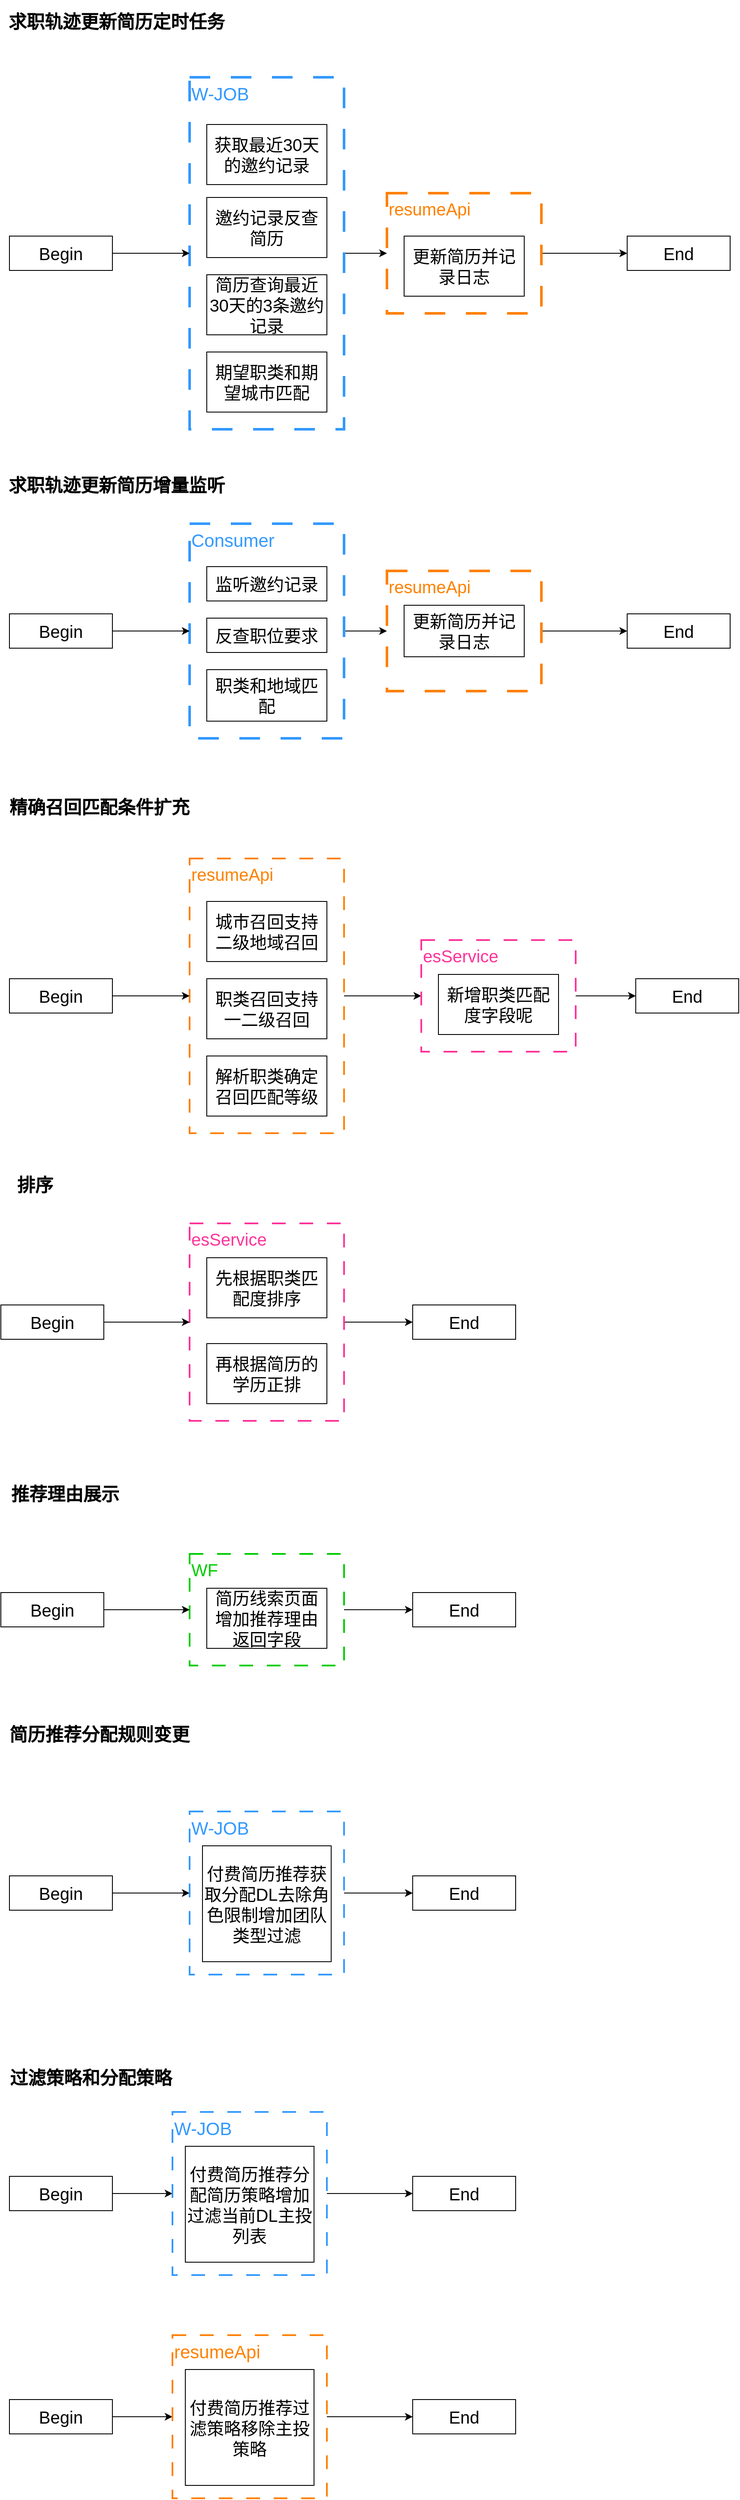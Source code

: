 <mxfile version="22.0.8" type="github">
  <diagram name="第 1 页" id="ihjfTGa4Z9mBENfCkQT5">
    <mxGraphModel dx="1834" dy="1190" grid="1" gridSize="10" guides="1" tooltips="1" connect="1" arrows="1" fold="1" page="0" pageScale="1" pageWidth="827" pageHeight="1169" math="0" shadow="0">
      <root>
        <mxCell id="0" />
        <mxCell id="1" parent="0" />
        <mxCell id="Ea9zUbj0oUbrzYRTjW1f-66" style="edgeStyle=orthogonalEdgeStyle;rounded=0;orthogonalLoop=1;jettySize=auto;html=1;entryX=0;entryY=0.5;entryDx=0;entryDy=0;" edge="1" parent="1" source="Ea9zUbj0oUbrzYRTjW1f-63" target="Ea9zUbj0oUbrzYRTjW1f-65">
          <mxGeometry relative="1" as="geometry" />
        </mxCell>
        <mxCell id="Ea9zUbj0oUbrzYRTjW1f-63" value="esService" style="rounded=0;whiteSpace=wrap;html=1;dashed=1;dashPattern=8 8;strokeColor=#FF3399;strokeWidth=2;verticalAlign=top;align=left;fontSize=20;fontColor=#FF3399;" vertex="1" parent="1">
          <mxGeometry x="100" y="1345" width="180" height="230" as="geometry" />
        </mxCell>
        <mxCell id="Ea9zUbj0oUbrzYRTjW1f-70" style="edgeStyle=orthogonalEdgeStyle;rounded=0;orthogonalLoop=1;jettySize=auto;html=1;entryX=0;entryY=0.5;entryDx=0;entryDy=0;" edge="1" parent="1" source="Ea9zUbj0oUbrzYRTjW1f-50" target="Ea9zUbj0oUbrzYRTjW1f-67">
          <mxGeometry relative="1" as="geometry" />
        </mxCell>
        <mxCell id="Ea9zUbj0oUbrzYRTjW1f-50" value="resumeApi" style="rounded=0;whiteSpace=wrap;html=1;dashed=1;dashPattern=8 8;strokeColor=#FF8000;strokeWidth=2;verticalAlign=top;align=left;fontSize=20;fontColor=#FF8000;" vertex="1" parent="1">
          <mxGeometry x="100" y="920" width="180" height="320" as="geometry" />
        </mxCell>
        <mxCell id="Ea9zUbj0oUbrzYRTjW1f-38" style="edgeStyle=orthogonalEdgeStyle;rounded=0;orthogonalLoop=1;jettySize=auto;html=1;entryX=0;entryY=0.5;entryDx=0;entryDy=0;" edge="1" parent="1" source="Ea9zUbj0oUbrzYRTjW1f-35" target="Ea9zUbj0oUbrzYRTjW1f-32">
          <mxGeometry relative="1" as="geometry" />
        </mxCell>
        <mxCell id="Ea9zUbj0oUbrzYRTjW1f-35" value="resumeApi" style="rounded=0;whiteSpace=wrap;html=1;dashed=1;dashPattern=8 8;strokeColor=#FF8000;strokeWidth=3;verticalAlign=top;align=left;fontSize=20;fontColor=#FF8000;" vertex="1" parent="1">
          <mxGeometry x="330" y="585" width="180" height="140" as="geometry" />
        </mxCell>
        <mxCell id="Ea9zUbj0oUbrzYRTjW1f-37" style="edgeStyle=orthogonalEdgeStyle;rounded=0;orthogonalLoop=1;jettySize=auto;html=1;entryX=0;entryY=0.5;entryDx=0;entryDy=0;" edge="1" parent="1" source="Ea9zUbj0oUbrzYRTjW1f-34" target="Ea9zUbj0oUbrzYRTjW1f-35">
          <mxGeometry relative="1" as="geometry" />
        </mxCell>
        <mxCell id="Ea9zUbj0oUbrzYRTjW1f-34" value="Consumer" style="rounded=0;whiteSpace=wrap;html=1;dashed=1;dashPattern=8 8;strokeColor=#3399FF;strokeWidth=3;align=left;horizontal=1;verticalAlign=top;fontSize=21;fontColor=#3399FF;" vertex="1" parent="1">
          <mxGeometry x="100" y="530" width="180" height="250" as="geometry" />
        </mxCell>
        <mxCell id="Ea9zUbj0oUbrzYRTjW1f-40" style="edgeStyle=orthogonalEdgeStyle;rounded=0;orthogonalLoop=1;jettySize=auto;html=1;entryX=0;entryY=0.5;entryDx=0;entryDy=0;" edge="1" parent="1" source="Ea9zUbj0oUbrzYRTjW1f-24" target="Ea9zUbj0oUbrzYRTjW1f-18">
          <mxGeometry relative="1" as="geometry" />
        </mxCell>
        <mxCell id="Ea9zUbj0oUbrzYRTjW1f-24" value="resumeApi" style="rounded=0;whiteSpace=wrap;html=1;dashed=1;dashPattern=8 8;strokeColor=#FF8000;strokeWidth=3;verticalAlign=top;align=left;fontSize=20;fontColor=#FF8000;" vertex="1" parent="1">
          <mxGeometry x="330" y="145" width="180" height="140" as="geometry" />
        </mxCell>
        <mxCell id="Ea9zUbj0oUbrzYRTjW1f-39" style="edgeStyle=orthogonalEdgeStyle;rounded=0;orthogonalLoop=1;jettySize=auto;html=1;entryX=0;entryY=0.5;entryDx=0;entryDy=0;" edge="1" parent="1" source="Ea9zUbj0oUbrzYRTjW1f-19" target="Ea9zUbj0oUbrzYRTjW1f-24">
          <mxGeometry relative="1" as="geometry" />
        </mxCell>
        <mxCell id="Ea9zUbj0oUbrzYRTjW1f-19" value="W-JOB" style="rounded=0;whiteSpace=wrap;html=1;dashed=1;dashPattern=8 8;strokeColor=#3399FF;strokeWidth=3;align=left;horizontal=1;verticalAlign=top;fontSize=21;fontColor=#3399FF;" vertex="1" parent="1">
          <mxGeometry x="100" y="10" width="180" height="410" as="geometry" />
        </mxCell>
        <mxCell id="Ea9zUbj0oUbrzYRTjW1f-1" value="求职轨迹更新简历定时任务" style="text;html=1;strokeColor=none;fillColor=none;align=center;verticalAlign=middle;whiteSpace=wrap;rounded=0;fontSize=21;fontStyle=1" vertex="1" parent="1">
          <mxGeometry x="-120" y="-80" width="270" height="50" as="geometry" />
        </mxCell>
        <mxCell id="Ea9zUbj0oUbrzYRTjW1f-22" style="edgeStyle=orthogonalEdgeStyle;rounded=0;orthogonalLoop=1;jettySize=auto;html=1;entryX=0;entryY=0.5;entryDx=0;entryDy=0;" edge="1" parent="1" source="Ea9zUbj0oUbrzYRTjW1f-3" target="Ea9zUbj0oUbrzYRTjW1f-19">
          <mxGeometry relative="1" as="geometry" />
        </mxCell>
        <mxCell id="Ea9zUbj0oUbrzYRTjW1f-3" value="Begin" style="rounded=0;whiteSpace=wrap;html=1;fontSize=20;" vertex="1" parent="1">
          <mxGeometry x="-110" y="195" width="120" height="40" as="geometry" />
        </mxCell>
        <mxCell id="Ea9zUbj0oUbrzYRTjW1f-4" value="获取最近30天的邀约记录" style="rounded=0;whiteSpace=wrap;html=1;fontSize=20;" vertex="1" parent="1">
          <mxGeometry x="120" y="65" width="140" height="70" as="geometry" />
        </mxCell>
        <mxCell id="Ea9zUbj0oUbrzYRTjW1f-8" value="邀约记录反查简历" style="rounded=0;whiteSpace=wrap;html=1;fontSize=20;" vertex="1" parent="1">
          <mxGeometry x="120" y="150" width="140" height="70" as="geometry" />
        </mxCell>
        <mxCell id="Ea9zUbj0oUbrzYRTjW1f-10" value="简历查询最近30天的3条邀约记录" style="rounded=0;whiteSpace=wrap;html=1;fontSize=20;" vertex="1" parent="1">
          <mxGeometry x="120" y="240" width="140" height="70" as="geometry" />
        </mxCell>
        <mxCell id="Ea9zUbj0oUbrzYRTjW1f-12" value="期望职类和期望城市匹配" style="rounded=0;whiteSpace=wrap;html=1;fontSize=20;" vertex="1" parent="1">
          <mxGeometry x="120" y="330" width="140" height="70" as="geometry" />
        </mxCell>
        <mxCell id="Ea9zUbj0oUbrzYRTjW1f-14" value="更新简历并记录日志" style="rounded=0;whiteSpace=wrap;html=1;fontSize=20;" vertex="1" parent="1">
          <mxGeometry x="350" y="195" width="140" height="70" as="geometry" />
        </mxCell>
        <mxCell id="Ea9zUbj0oUbrzYRTjW1f-18" value="End" style="rounded=0;whiteSpace=wrap;html=1;fontSize=20;" vertex="1" parent="1">
          <mxGeometry x="610" y="195" width="120" height="40" as="geometry" />
        </mxCell>
        <mxCell id="Ea9zUbj0oUbrzYRTjW1f-25" value="求职轨迹更新简历增量监听" style="text;html=1;strokeColor=none;fillColor=none;align=center;verticalAlign=middle;whiteSpace=wrap;rounded=0;fontSize=21;fontStyle=1" vertex="1" parent="1">
          <mxGeometry x="-120" y="460" width="270" height="50" as="geometry" />
        </mxCell>
        <mxCell id="Ea9zUbj0oUbrzYRTjW1f-36" style="edgeStyle=orthogonalEdgeStyle;rounded=0;orthogonalLoop=1;jettySize=auto;html=1;entryX=0;entryY=0.5;entryDx=0;entryDy=0;" edge="1" parent="1" source="Ea9zUbj0oUbrzYRTjW1f-26" target="Ea9zUbj0oUbrzYRTjW1f-34">
          <mxGeometry relative="1" as="geometry" />
        </mxCell>
        <mxCell id="Ea9zUbj0oUbrzYRTjW1f-26" value="Begin" style="rounded=0;whiteSpace=wrap;html=1;fontSize=20;" vertex="1" parent="1">
          <mxGeometry x="-110" y="635" width="120" height="40" as="geometry" />
        </mxCell>
        <mxCell id="Ea9zUbj0oUbrzYRTjW1f-27" value="监听邀约记录" style="whiteSpace=wrap;html=1;fontSize=20;rounded=0;" vertex="1" parent="1">
          <mxGeometry x="120" y="580" width="140" height="40" as="geometry" />
        </mxCell>
        <mxCell id="Ea9zUbj0oUbrzYRTjW1f-29" value="反查职位要求" style="whiteSpace=wrap;html=1;fontSize=20;rounded=0;" vertex="1" parent="1">
          <mxGeometry x="120" y="640" width="140" height="40" as="geometry" />
        </mxCell>
        <mxCell id="Ea9zUbj0oUbrzYRTjW1f-30" value="职类和地域匹配" style="whiteSpace=wrap;html=1;fontSize=20;rounded=0;" vertex="1" parent="1">
          <mxGeometry x="120" y="700" width="140" height="60" as="geometry" />
        </mxCell>
        <mxCell id="Ea9zUbj0oUbrzYRTjW1f-31" value="更新简历并记录日志" style="whiteSpace=wrap;html=1;fontSize=20;rounded=0;" vertex="1" parent="1">
          <mxGeometry x="350" y="625" width="140" height="60" as="geometry" />
        </mxCell>
        <mxCell id="Ea9zUbj0oUbrzYRTjW1f-32" value="End" style="rounded=0;whiteSpace=wrap;html=1;fontSize=20;" vertex="1" parent="1">
          <mxGeometry x="610" y="635" width="120" height="40" as="geometry" />
        </mxCell>
        <mxCell id="Ea9zUbj0oUbrzYRTjW1f-41" value="精确召回匹配条件扩充" style="text;html=1;strokeColor=none;fillColor=none;align=center;verticalAlign=middle;whiteSpace=wrap;rounded=0;fontSize=21;fontStyle=1" vertex="1" parent="1">
          <mxGeometry x="-120" y="840" width="230" height="40" as="geometry" />
        </mxCell>
        <mxCell id="Ea9zUbj0oUbrzYRTjW1f-51" style="edgeStyle=orthogonalEdgeStyle;rounded=0;orthogonalLoop=1;jettySize=auto;html=1;entryX=0;entryY=0.5;entryDx=0;entryDy=0;" edge="1" parent="1" source="Ea9zUbj0oUbrzYRTjW1f-43" target="Ea9zUbj0oUbrzYRTjW1f-50">
          <mxGeometry relative="1" as="geometry" />
        </mxCell>
        <mxCell id="Ea9zUbj0oUbrzYRTjW1f-43" value="Begin" style="rounded=0;whiteSpace=wrap;html=1;fontSize=20;" vertex="1" parent="1">
          <mxGeometry x="-110" y="1060" width="120" height="40" as="geometry" />
        </mxCell>
        <mxCell id="Ea9zUbj0oUbrzYRTjW1f-46" value="城市召回支持二级地域召回" style="whiteSpace=wrap;html=1;fontSize=20;rounded=0;" vertex="1" parent="1">
          <mxGeometry x="120" y="970" width="140" height="70" as="geometry" />
        </mxCell>
        <mxCell id="Ea9zUbj0oUbrzYRTjW1f-48" value="职类召回支持一二级召回" style="whiteSpace=wrap;html=1;fontSize=20;rounded=0;" vertex="1" parent="1">
          <mxGeometry x="120" y="1060" width="140" height="70" as="geometry" />
        </mxCell>
        <mxCell id="Ea9zUbj0oUbrzYRTjW1f-54" value="解析职类确定召回匹配等级" style="whiteSpace=wrap;html=1;fontSize=20;rounded=0;" vertex="1" parent="1">
          <mxGeometry x="120" y="1150" width="140" height="70" as="geometry" />
        </mxCell>
        <mxCell id="Ea9zUbj0oUbrzYRTjW1f-58" value="排序" style="text;html=1;strokeColor=none;fillColor=none;align=center;verticalAlign=middle;whiteSpace=wrap;rounded=0;fontSize=21;fontStyle=1" vertex="1" parent="1">
          <mxGeometry x="-120" y="1280" width="80" height="40" as="geometry" />
        </mxCell>
        <mxCell id="Ea9zUbj0oUbrzYRTjW1f-64" style="edgeStyle=orthogonalEdgeStyle;rounded=0;orthogonalLoop=1;jettySize=auto;html=1;entryX=0;entryY=0.5;entryDx=0;entryDy=0;" edge="1" parent="1" source="Ea9zUbj0oUbrzYRTjW1f-60" target="Ea9zUbj0oUbrzYRTjW1f-63">
          <mxGeometry relative="1" as="geometry" />
        </mxCell>
        <mxCell id="Ea9zUbj0oUbrzYRTjW1f-60" value="Begin" style="rounded=0;whiteSpace=wrap;html=1;fontSize=20;" vertex="1" parent="1">
          <mxGeometry x="-120" y="1440" width="120" height="40" as="geometry" />
        </mxCell>
        <mxCell id="Ea9zUbj0oUbrzYRTjW1f-61" value="先根据职类匹配度排序" style="whiteSpace=wrap;html=1;fontSize=20;rounded=0;" vertex="1" parent="1">
          <mxGeometry x="120" y="1385" width="140" height="70" as="geometry" />
        </mxCell>
        <mxCell id="Ea9zUbj0oUbrzYRTjW1f-62" value="再根据简历的学历正排" style="whiteSpace=wrap;html=1;fontSize=20;rounded=0;" vertex="1" parent="1">
          <mxGeometry x="120" y="1485" width="140" height="70" as="geometry" />
        </mxCell>
        <mxCell id="Ea9zUbj0oUbrzYRTjW1f-65" value="End" style="rounded=0;whiteSpace=wrap;html=1;fontSize=20;" vertex="1" parent="1">
          <mxGeometry x="360" y="1440" width="120" height="40" as="geometry" />
        </mxCell>
        <mxCell id="Ea9zUbj0oUbrzYRTjW1f-72" style="edgeStyle=orthogonalEdgeStyle;rounded=0;orthogonalLoop=1;jettySize=auto;html=1;" edge="1" parent="1" source="Ea9zUbj0oUbrzYRTjW1f-67" target="Ea9zUbj0oUbrzYRTjW1f-71">
          <mxGeometry relative="1" as="geometry" />
        </mxCell>
        <mxCell id="Ea9zUbj0oUbrzYRTjW1f-67" value="esService" style="rounded=0;whiteSpace=wrap;html=1;dashed=1;dashPattern=8 8;strokeColor=#FF3399;strokeWidth=2;verticalAlign=top;align=left;fontSize=20;fontColor=#FF3399;" vertex="1" parent="1">
          <mxGeometry x="370" y="1015" width="180" height="130" as="geometry" />
        </mxCell>
        <mxCell id="Ea9zUbj0oUbrzYRTjW1f-69" value="新增职类匹配度字段呢" style="whiteSpace=wrap;html=1;fontSize=20;rounded=0;" vertex="1" parent="1">
          <mxGeometry x="390" y="1055" width="140" height="70" as="geometry" />
        </mxCell>
        <mxCell id="Ea9zUbj0oUbrzYRTjW1f-71" value="End" style="rounded=0;whiteSpace=wrap;html=1;fontSize=20;" vertex="1" parent="1">
          <mxGeometry x="620" y="1060" width="120" height="40" as="geometry" />
        </mxCell>
        <mxCell id="Ea9zUbj0oUbrzYRTjW1f-73" style="edgeStyle=orthogonalEdgeStyle;rounded=0;orthogonalLoop=1;jettySize=auto;html=1;entryX=0;entryY=0.5;entryDx=0;entryDy=0;" edge="1" parent="1" source="Ea9zUbj0oUbrzYRTjW1f-74" target="Ea9zUbj0oUbrzYRTjW1f-79">
          <mxGeometry relative="1" as="geometry" />
        </mxCell>
        <mxCell id="Ea9zUbj0oUbrzYRTjW1f-74" value="WF" style="rounded=0;whiteSpace=wrap;html=1;dashed=1;dashPattern=8 8;strokeColor=#00CC00;strokeWidth=2;verticalAlign=top;align=left;fontSize=20;fontColor=#00CC00;" vertex="1" parent="1">
          <mxGeometry x="100" y="1730" width="180" height="130" as="geometry" />
        </mxCell>
        <mxCell id="Ea9zUbj0oUbrzYRTjW1f-75" style="edgeStyle=orthogonalEdgeStyle;rounded=0;orthogonalLoop=1;jettySize=auto;html=1;entryX=0;entryY=0.5;entryDx=0;entryDy=0;" edge="1" parent="1" source="Ea9zUbj0oUbrzYRTjW1f-76" target="Ea9zUbj0oUbrzYRTjW1f-74">
          <mxGeometry relative="1" as="geometry" />
        </mxCell>
        <mxCell id="Ea9zUbj0oUbrzYRTjW1f-76" value="Begin" style="rounded=0;whiteSpace=wrap;html=1;fontSize=20;" vertex="1" parent="1">
          <mxGeometry x="-120" y="1775" width="120" height="40" as="geometry" />
        </mxCell>
        <mxCell id="Ea9zUbj0oUbrzYRTjW1f-77" value="简历线索页面增加推荐理由返回字段" style="whiteSpace=wrap;html=1;fontSize=20;rounded=0;" vertex="1" parent="1">
          <mxGeometry x="120" y="1770" width="140" height="70" as="geometry" />
        </mxCell>
        <mxCell id="Ea9zUbj0oUbrzYRTjW1f-79" value="End" style="rounded=0;whiteSpace=wrap;html=1;fontSize=20;" vertex="1" parent="1">
          <mxGeometry x="360" y="1775" width="120" height="40" as="geometry" />
        </mxCell>
        <mxCell id="Ea9zUbj0oUbrzYRTjW1f-80" value="推荐理由展示" style="text;html=1;strokeColor=none;fillColor=none;align=center;verticalAlign=middle;whiteSpace=wrap;rounded=0;fontSize=21;fontStyle=1" vertex="1" parent="1">
          <mxGeometry x="-120" y="1640" width="150" height="40" as="geometry" />
        </mxCell>
        <mxCell id="Ea9zUbj0oUbrzYRTjW1f-81" value="简历推荐分配规则变更" style="text;html=1;strokeColor=none;fillColor=none;align=center;verticalAlign=middle;whiteSpace=wrap;rounded=0;fontSize=21;fontStyle=1" vertex="1" parent="1">
          <mxGeometry x="-120" y="1920" width="230" height="40" as="geometry" />
        </mxCell>
        <mxCell id="Ea9zUbj0oUbrzYRTjW1f-86" style="edgeStyle=orthogonalEdgeStyle;rounded=0;orthogonalLoop=1;jettySize=auto;html=1;entryX=0;entryY=0.5;entryDx=0;entryDy=0;" edge="1" parent="1" source="Ea9zUbj0oUbrzYRTjW1f-82" target="Ea9zUbj0oUbrzYRTjW1f-84">
          <mxGeometry relative="1" as="geometry" />
        </mxCell>
        <mxCell id="Ea9zUbj0oUbrzYRTjW1f-82" value="Begin" style="rounded=0;whiteSpace=wrap;html=1;fontSize=20;" vertex="1" parent="1">
          <mxGeometry x="-110" y="2105" width="120" height="40" as="geometry" />
        </mxCell>
        <mxCell id="Ea9zUbj0oUbrzYRTjW1f-88" style="edgeStyle=orthogonalEdgeStyle;rounded=0;orthogonalLoop=1;jettySize=auto;html=1;entryX=0;entryY=0.5;entryDx=0;entryDy=0;" edge="1" parent="1" source="Ea9zUbj0oUbrzYRTjW1f-84" target="Ea9zUbj0oUbrzYRTjW1f-87">
          <mxGeometry relative="1" as="geometry" />
        </mxCell>
        <mxCell id="Ea9zUbj0oUbrzYRTjW1f-84" value="W-JOB" style="rounded=0;whiteSpace=wrap;html=1;dashed=1;dashPattern=8 8;strokeColor=#3399FF;strokeWidth=2;align=left;horizontal=1;verticalAlign=top;fontSize=21;fontColor=#3399FF;" vertex="1" parent="1">
          <mxGeometry x="100" y="2030" width="180" height="190" as="geometry" />
        </mxCell>
        <mxCell id="Ea9zUbj0oUbrzYRTjW1f-85" value="付费简历推荐获取分配DL去除角色限制增加团队类型过滤" style="whiteSpace=wrap;html=1;fontSize=20;rounded=0;" vertex="1" parent="1">
          <mxGeometry x="115" y="2070" width="150" height="135" as="geometry" />
        </mxCell>
        <mxCell id="Ea9zUbj0oUbrzYRTjW1f-87" value="End" style="rounded=0;whiteSpace=wrap;html=1;fontSize=20;" vertex="1" parent="1">
          <mxGeometry x="360" y="2105" width="120" height="40" as="geometry" />
        </mxCell>
        <mxCell id="Ea9zUbj0oUbrzYRTjW1f-89" value="过滤策略和分配策略" style="text;html=1;strokeColor=none;fillColor=none;align=center;verticalAlign=middle;whiteSpace=wrap;rounded=0;fontSize=21;fontStyle=1" vertex="1" parent="1">
          <mxGeometry x="-120" y="2320" width="210" height="40" as="geometry" />
        </mxCell>
        <mxCell id="Ea9zUbj0oUbrzYRTjW1f-94" style="edgeStyle=orthogonalEdgeStyle;rounded=0;orthogonalLoop=1;jettySize=auto;html=1;entryX=0;entryY=0.5;entryDx=0;entryDy=0;" edge="1" parent="1" source="Ea9zUbj0oUbrzYRTjW1f-90" target="Ea9zUbj0oUbrzYRTjW1f-92">
          <mxGeometry relative="1" as="geometry" />
        </mxCell>
        <mxCell id="Ea9zUbj0oUbrzYRTjW1f-90" value="Begin" style="rounded=0;whiteSpace=wrap;html=1;fontSize=20;" vertex="1" parent="1">
          <mxGeometry x="-110" y="2455" width="120" height="40" as="geometry" />
        </mxCell>
        <mxCell id="Ea9zUbj0oUbrzYRTjW1f-96" style="edgeStyle=orthogonalEdgeStyle;rounded=0;orthogonalLoop=1;jettySize=auto;html=1;entryX=0;entryY=0.5;entryDx=0;entryDy=0;" edge="1" parent="1" source="Ea9zUbj0oUbrzYRTjW1f-92" target="Ea9zUbj0oUbrzYRTjW1f-95">
          <mxGeometry relative="1" as="geometry" />
        </mxCell>
        <mxCell id="Ea9zUbj0oUbrzYRTjW1f-92" value="W-JOB" style="rounded=0;whiteSpace=wrap;html=1;dashed=1;dashPattern=8 8;strokeColor=#3399FF;strokeWidth=2;align=left;horizontal=1;verticalAlign=top;fontSize=21;fontColor=#3399FF;" vertex="1" parent="1">
          <mxGeometry x="80" y="2380" width="180" height="190" as="geometry" />
        </mxCell>
        <mxCell id="Ea9zUbj0oUbrzYRTjW1f-93" value="付费简历推荐分配简历策略增加过滤当前DL主投列表" style="whiteSpace=wrap;html=1;fontSize=20;rounded=0;" vertex="1" parent="1">
          <mxGeometry x="95" y="2420" width="150" height="135" as="geometry" />
        </mxCell>
        <mxCell id="Ea9zUbj0oUbrzYRTjW1f-95" value="End" style="rounded=0;whiteSpace=wrap;html=1;fontSize=20;" vertex="1" parent="1">
          <mxGeometry x="360" y="2455" width="120" height="40" as="geometry" />
        </mxCell>
        <mxCell id="Ea9zUbj0oUbrzYRTjW1f-97" style="edgeStyle=orthogonalEdgeStyle;rounded=0;orthogonalLoop=1;jettySize=auto;html=1;entryX=0;entryY=0.5;entryDx=0;entryDy=0;" edge="1" parent="1" source="Ea9zUbj0oUbrzYRTjW1f-98" target="Ea9zUbj0oUbrzYRTjW1f-100">
          <mxGeometry relative="1" as="geometry" />
        </mxCell>
        <mxCell id="Ea9zUbj0oUbrzYRTjW1f-98" value="Begin" style="rounded=0;whiteSpace=wrap;html=1;fontSize=20;" vertex="1" parent="1">
          <mxGeometry x="-110" y="2715" width="120" height="40" as="geometry" />
        </mxCell>
        <mxCell id="Ea9zUbj0oUbrzYRTjW1f-99" style="edgeStyle=orthogonalEdgeStyle;rounded=0;orthogonalLoop=1;jettySize=auto;html=1;entryX=0;entryY=0.5;entryDx=0;entryDy=0;" edge="1" parent="1" source="Ea9zUbj0oUbrzYRTjW1f-100" target="Ea9zUbj0oUbrzYRTjW1f-102">
          <mxGeometry relative="1" as="geometry" />
        </mxCell>
        <mxCell id="Ea9zUbj0oUbrzYRTjW1f-100" value="resumeApi" style="rounded=0;whiteSpace=wrap;html=1;dashed=1;dashPattern=8 8;strokeColor=#FF8000;strokeWidth=2;align=left;horizontal=1;verticalAlign=top;fontSize=21;fontColor=#FF8000;" vertex="1" parent="1">
          <mxGeometry x="80" y="2640" width="180" height="190" as="geometry" />
        </mxCell>
        <mxCell id="Ea9zUbj0oUbrzYRTjW1f-101" value="付费简历推荐过滤策略移除主投策略" style="whiteSpace=wrap;html=1;fontSize=20;rounded=0;" vertex="1" parent="1">
          <mxGeometry x="95" y="2680" width="150" height="135" as="geometry" />
        </mxCell>
        <mxCell id="Ea9zUbj0oUbrzYRTjW1f-102" value="End" style="rounded=0;whiteSpace=wrap;html=1;fontSize=20;" vertex="1" parent="1">
          <mxGeometry x="360" y="2715" width="120" height="40" as="geometry" />
        </mxCell>
      </root>
    </mxGraphModel>
  </diagram>
</mxfile>
